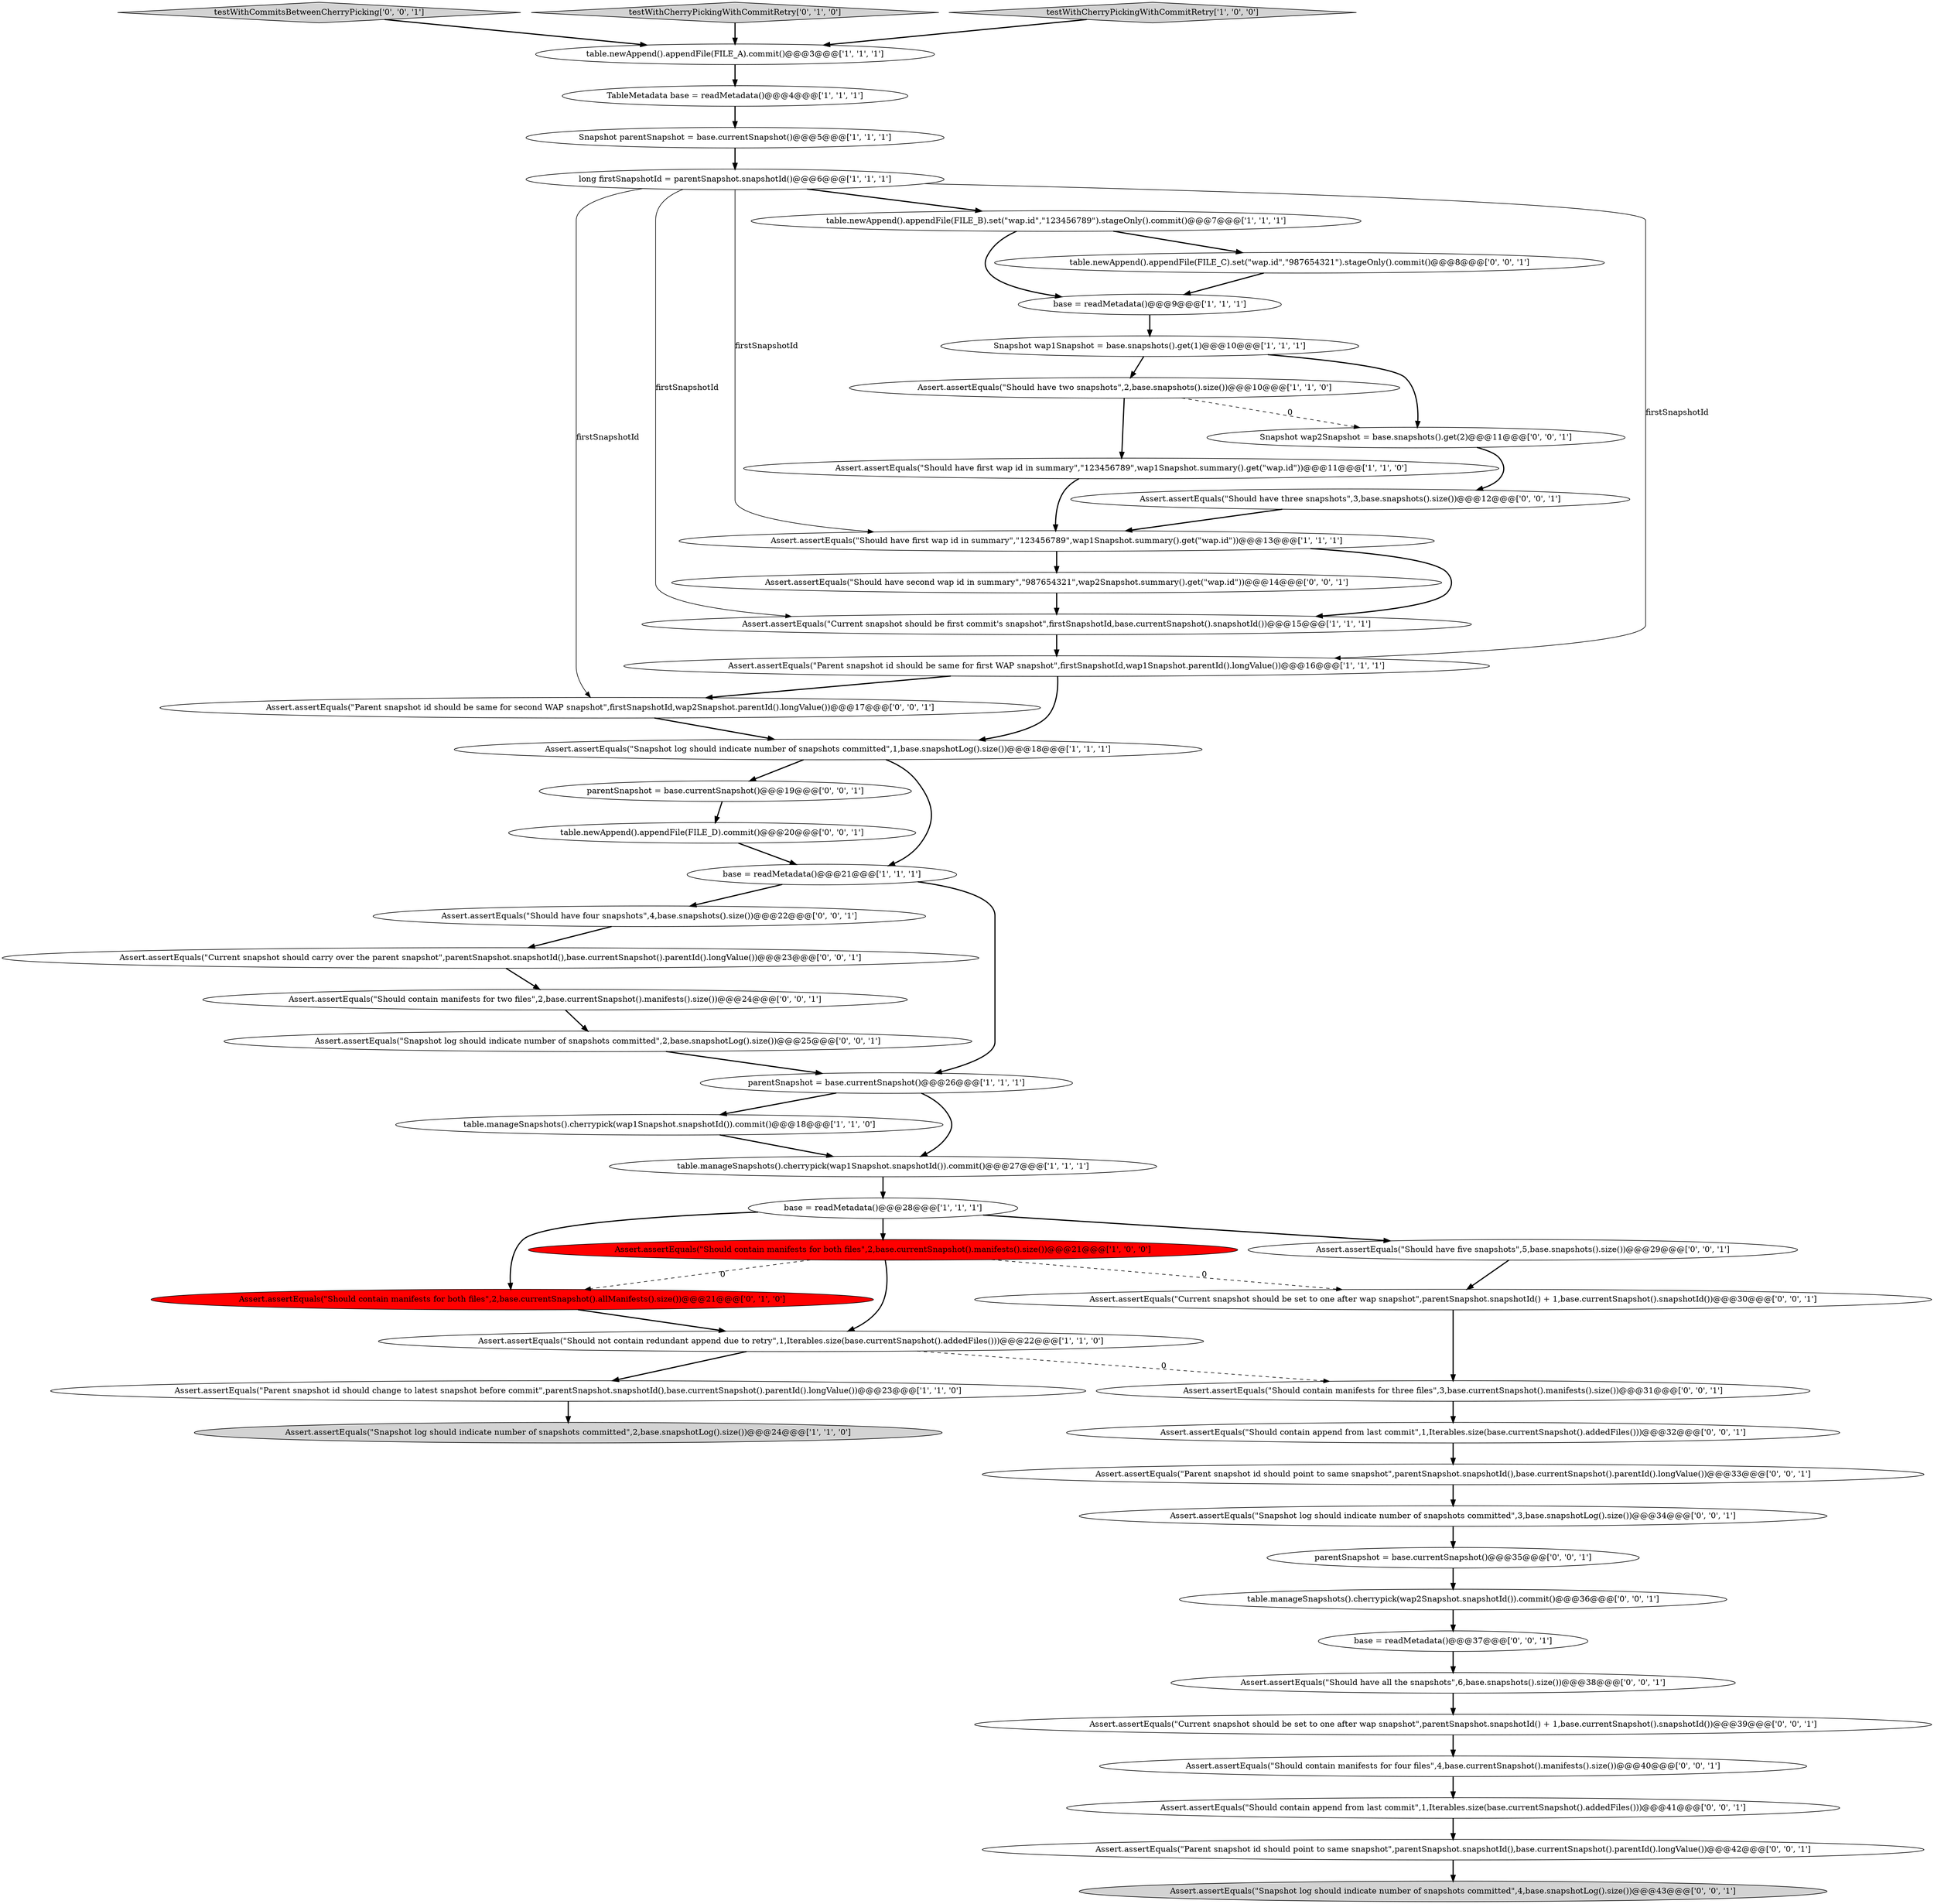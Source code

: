digraph {
39 [style = filled, label = "Assert.assertEquals(\"Should contain manifests for two files\",2,base.currentSnapshot().manifests().size())@@@24@@@['0', '0', '1']", fillcolor = white, shape = ellipse image = "AAA0AAABBB3BBB"];
34 [style = filled, label = "Assert.assertEquals(\"Should have second wap id in summary\",\"987654321\",wap2Snapshot.summary().get(\"wap.id\"))@@@14@@@['0', '0', '1']", fillcolor = white, shape = ellipse image = "AAA0AAABBB3BBB"];
48 [style = filled, label = "Assert.assertEquals(\"Should contain append from last commit\",1,Iterables.size(base.currentSnapshot().addedFiles()))@@@41@@@['0', '0', '1']", fillcolor = white, shape = ellipse image = "AAA0AAABBB3BBB"];
33 [style = filled, label = "testWithCommitsBetweenCherryPicking['0', '0', '1']", fillcolor = lightgray, shape = diamond image = "AAA0AAABBB3BBB"];
19 [style = filled, label = "base = readMetadata()@@@28@@@['1', '1', '1']", fillcolor = white, shape = ellipse image = "AAA0AAABBB1BBB"];
15 [style = filled, label = "Assert.assertEquals(\"Should have first wap id in summary\",\"123456789\",wap1Snapshot.summary().get(\"wap.id\"))@@@13@@@['1', '1', '1']", fillcolor = white, shape = ellipse image = "AAA0AAABBB1BBB"];
46 [style = filled, label = "Assert.assertEquals(\"Current snapshot should be set to one after wap snapshot\",parentSnapshot.snapshotId() + 1,base.currentSnapshot().snapshotId())@@@39@@@['0', '0', '1']", fillcolor = white, shape = ellipse image = "AAA0AAABBB3BBB"];
20 [style = filled, label = "Assert.assertEquals(\"Snapshot log should indicate number of snapshots committed\",2,base.snapshotLog().size())@@@24@@@['1', '1', '0']", fillcolor = lightgray, shape = ellipse image = "AAA0AAABBB1BBB"];
24 [style = filled, label = "Assert.assertEquals(\"Should contain manifests for both files\",2,base.currentSnapshot().allManifests().size())@@@21@@@['0', '1', '0']", fillcolor = red, shape = ellipse image = "AAA1AAABBB2BBB"];
18 [style = filled, label = "table.manageSnapshots().cherrypick(wap1Snapshot.snapshotId()).commit()@@@18@@@['1', '1', '0']", fillcolor = white, shape = ellipse image = "AAA0AAABBB1BBB"];
32 [style = filled, label = "Assert.assertEquals(\"Should have all the snapshots\",6,base.snapshots().size())@@@38@@@['0', '0', '1']", fillcolor = white, shape = ellipse image = "AAA0AAABBB3BBB"];
28 [style = filled, label = "Snapshot wap2Snapshot = base.snapshots().get(2)@@@11@@@['0', '0', '1']", fillcolor = white, shape = ellipse image = "AAA0AAABBB3BBB"];
7 [style = filled, label = "TableMetadata base = readMetadata()@@@4@@@['1', '1', '1']", fillcolor = white, shape = ellipse image = "AAA0AAABBB1BBB"];
29 [style = filled, label = "parentSnapshot = base.currentSnapshot()@@@19@@@['0', '0', '1']", fillcolor = white, shape = ellipse image = "AAA0AAABBB3BBB"];
40 [style = filled, label = "table.newAppend().appendFile(FILE_C).set(\"wap.id\",\"987654321\").stageOnly().commit()@@@8@@@['0', '0', '1']", fillcolor = white, shape = ellipse image = "AAA0AAABBB3BBB"];
0 [style = filled, label = "Assert.assertEquals(\"Should have two snapshots\",2,base.snapshots().size())@@@10@@@['1', '1', '0']", fillcolor = white, shape = ellipse image = "AAA0AAABBB1BBB"];
30 [style = filled, label = "Assert.assertEquals(\"Snapshot log should indicate number of snapshots committed\",4,base.snapshotLog().size())@@@43@@@['0', '0', '1']", fillcolor = lightgray, shape = ellipse image = "AAA0AAABBB3BBB"];
44 [style = filled, label = "Assert.assertEquals(\"Should contain append from last commit\",1,Iterables.size(base.currentSnapshot().addedFiles()))@@@32@@@['0', '0', '1']", fillcolor = white, shape = ellipse image = "AAA0AAABBB3BBB"];
23 [style = filled, label = "testWithCherryPickingWithCommitRetry['0', '1', '0']", fillcolor = lightgray, shape = diamond image = "AAA0AAABBB2BBB"];
21 [style = filled, label = "long firstSnapshotId = parentSnapshot.snapshotId()@@@6@@@['1', '1', '1']", fillcolor = white, shape = ellipse image = "AAA0AAABBB1BBB"];
1 [style = filled, label = "table.newAppend().appendFile(FILE_B).set(\"wap.id\",\"123456789\").stageOnly().commit()@@@7@@@['1', '1', '1']", fillcolor = white, shape = ellipse image = "AAA0AAABBB1BBB"];
9 [style = filled, label = "Assert.assertEquals(\"Should contain manifests for both files\",2,base.currentSnapshot().manifests().size())@@@21@@@['1', '0', '0']", fillcolor = red, shape = ellipse image = "AAA1AAABBB1BBB"];
4 [style = filled, label = "Snapshot wap1Snapshot = base.snapshots().get(1)@@@10@@@['1', '1', '1']", fillcolor = white, shape = ellipse image = "AAA0AAABBB1BBB"];
25 [style = filled, label = "table.newAppend().appendFile(FILE_D).commit()@@@20@@@['0', '0', '1']", fillcolor = white, shape = ellipse image = "AAA0AAABBB3BBB"];
38 [style = filled, label = "Assert.assertEquals(\"Snapshot log should indicate number of snapshots committed\",2,base.snapshotLog().size())@@@25@@@['0', '0', '1']", fillcolor = white, shape = ellipse image = "AAA0AAABBB3BBB"];
51 [style = filled, label = "Assert.assertEquals(\"Parent snapshot id should be same for second WAP snapshot\",firstSnapshotId,wap2Snapshot.parentId().longValue())@@@17@@@['0', '0', '1']", fillcolor = white, shape = ellipse image = "AAA0AAABBB3BBB"];
36 [style = filled, label = "Assert.assertEquals(\"Current snapshot should be set to one after wap snapshot\",parentSnapshot.snapshotId() + 1,base.currentSnapshot().snapshotId())@@@30@@@['0', '0', '1']", fillcolor = white, shape = ellipse image = "AAA0AAABBB3BBB"];
50 [style = filled, label = "Assert.assertEquals(\"Should have four snapshots\",4,base.snapshots().size())@@@22@@@['0', '0', '1']", fillcolor = white, shape = ellipse image = "AAA0AAABBB3BBB"];
3 [style = filled, label = "Assert.assertEquals(\"Parent snapshot id should change to latest snapshot before commit\",parentSnapshot.snapshotId(),base.currentSnapshot().parentId().longValue())@@@23@@@['1', '1', '0']", fillcolor = white, shape = ellipse image = "AAA0AAABBB1BBB"];
6 [style = filled, label = "Assert.assertEquals(\"Current snapshot should be first commit's snapshot\",firstSnapshotId,base.currentSnapshot().snapshotId())@@@15@@@['1', '1', '1']", fillcolor = white, shape = ellipse image = "AAA0AAABBB1BBB"];
11 [style = filled, label = "base = readMetadata()@@@21@@@['1', '1', '1']", fillcolor = white, shape = ellipse image = "AAA0AAABBB1BBB"];
45 [style = filled, label = "Assert.assertEquals(\"Current snapshot should carry over the parent snapshot\",parentSnapshot.snapshotId(),base.currentSnapshot().parentId().longValue())@@@23@@@['0', '0', '1']", fillcolor = white, shape = ellipse image = "AAA0AAABBB3BBB"];
16 [style = filled, label = "Assert.assertEquals(\"Parent snapshot id should be same for first WAP snapshot\",firstSnapshotId,wap1Snapshot.parentId().longValue())@@@16@@@['1', '1', '1']", fillcolor = white, shape = ellipse image = "AAA0AAABBB1BBB"];
10 [style = filled, label = "Snapshot parentSnapshot = base.currentSnapshot()@@@5@@@['1', '1', '1']", fillcolor = white, shape = ellipse image = "AAA0AAABBB1BBB"];
47 [style = filled, label = "Assert.assertEquals(\"Should have three snapshots\",3,base.snapshots().size())@@@12@@@['0', '0', '1']", fillcolor = white, shape = ellipse image = "AAA0AAABBB3BBB"];
12 [style = filled, label = "Assert.assertEquals(\"Should have first wap id in summary\",\"123456789\",wap1Snapshot.summary().get(\"wap.id\"))@@@11@@@['1', '1', '0']", fillcolor = white, shape = ellipse image = "AAA0AAABBB1BBB"];
8 [style = filled, label = "parentSnapshot = base.currentSnapshot()@@@26@@@['1', '1', '1']", fillcolor = white, shape = ellipse image = "AAA0AAABBB1BBB"];
2 [style = filled, label = "Assert.assertEquals(\"Snapshot log should indicate number of snapshots committed\",1,base.snapshotLog().size())@@@18@@@['1', '1', '1']", fillcolor = white, shape = ellipse image = "AAA0AAABBB1BBB"];
5 [style = filled, label = "base = readMetadata()@@@9@@@['1', '1', '1']", fillcolor = white, shape = ellipse image = "AAA0AAABBB1BBB"];
43 [style = filled, label = "parentSnapshot = base.currentSnapshot()@@@35@@@['0', '0', '1']", fillcolor = white, shape = ellipse image = "AAA0AAABBB3BBB"];
14 [style = filled, label = "testWithCherryPickingWithCommitRetry['1', '0', '0']", fillcolor = lightgray, shape = diamond image = "AAA0AAABBB1BBB"];
41 [style = filled, label = "Assert.assertEquals(\"Should contain manifests for three files\",3,base.currentSnapshot().manifests().size())@@@31@@@['0', '0', '1']", fillcolor = white, shape = ellipse image = "AAA0AAABBB3BBB"];
26 [style = filled, label = "table.manageSnapshots().cherrypick(wap2Snapshot.snapshotId()).commit()@@@36@@@['0', '0', '1']", fillcolor = white, shape = ellipse image = "AAA0AAABBB3BBB"];
27 [style = filled, label = "base = readMetadata()@@@37@@@['0', '0', '1']", fillcolor = white, shape = ellipse image = "AAA0AAABBB3BBB"];
13 [style = filled, label = "Assert.assertEquals(\"Should not contain redundant append due to retry\",1,Iterables.size(base.currentSnapshot().addedFiles()))@@@22@@@['1', '1', '0']", fillcolor = white, shape = ellipse image = "AAA0AAABBB1BBB"];
49 [style = filled, label = "Assert.assertEquals(\"Parent snapshot id should point to same snapshot\",parentSnapshot.snapshotId(),base.currentSnapshot().parentId().longValue())@@@33@@@['0', '0', '1']", fillcolor = white, shape = ellipse image = "AAA0AAABBB3BBB"];
42 [style = filled, label = "Assert.assertEquals(\"Snapshot log should indicate number of snapshots committed\",3,base.snapshotLog().size())@@@34@@@['0', '0', '1']", fillcolor = white, shape = ellipse image = "AAA0AAABBB3BBB"];
31 [style = filled, label = "Assert.assertEquals(\"Parent snapshot id should point to same snapshot\",parentSnapshot.snapshotId(),base.currentSnapshot().parentId().longValue())@@@42@@@['0', '0', '1']", fillcolor = white, shape = ellipse image = "AAA0AAABBB3BBB"];
37 [style = filled, label = "Assert.assertEquals(\"Should contain manifests for four files\",4,base.currentSnapshot().manifests().size())@@@40@@@['0', '0', '1']", fillcolor = white, shape = ellipse image = "AAA0AAABBB3BBB"];
17 [style = filled, label = "table.newAppend().appendFile(FILE_A).commit()@@@3@@@['1', '1', '1']", fillcolor = white, shape = ellipse image = "AAA0AAABBB1BBB"];
35 [style = filled, label = "Assert.assertEquals(\"Should have five snapshots\",5,base.snapshots().size())@@@29@@@['0', '0', '1']", fillcolor = white, shape = ellipse image = "AAA0AAABBB3BBB"];
22 [style = filled, label = "table.manageSnapshots().cherrypick(wap1Snapshot.snapshotId()).commit()@@@27@@@['1', '1', '1']", fillcolor = white, shape = ellipse image = "AAA0AAABBB1BBB"];
1->5 [style = bold, label=""];
9->36 [style = dashed, label="0"];
16->51 [style = bold, label=""];
49->42 [style = bold, label=""];
27->32 [style = bold, label=""];
47->15 [style = bold, label=""];
42->43 [style = bold, label=""];
32->46 [style = bold, label=""];
15->34 [style = bold, label=""];
36->41 [style = bold, label=""];
22->19 [style = bold, label=""];
9->24 [style = dashed, label="0"];
7->10 [style = bold, label=""];
1->40 [style = bold, label=""];
8->18 [style = bold, label=""];
21->6 [style = solid, label="firstSnapshotId"];
28->47 [style = bold, label=""];
0->12 [style = bold, label=""];
12->15 [style = bold, label=""];
29->25 [style = bold, label=""];
14->17 [style = bold, label=""];
15->6 [style = bold, label=""];
24->13 [style = bold, label=""];
10->21 [style = bold, label=""];
44->49 [style = bold, label=""];
43->26 [style = bold, label=""];
16->2 [style = bold, label=""];
0->28 [style = dashed, label="0"];
13->41 [style = dashed, label="0"];
46->37 [style = bold, label=""];
4->28 [style = bold, label=""];
4->0 [style = bold, label=""];
8->22 [style = bold, label=""];
19->24 [style = bold, label=""];
48->31 [style = bold, label=""];
17->7 [style = bold, label=""];
26->27 [style = bold, label=""];
3->20 [style = bold, label=""];
18->22 [style = bold, label=""];
13->3 [style = bold, label=""];
40->5 [style = bold, label=""];
19->9 [style = bold, label=""];
51->2 [style = bold, label=""];
6->16 [style = bold, label=""];
25->11 [style = bold, label=""];
21->15 [style = solid, label="firstSnapshotId"];
19->35 [style = bold, label=""];
37->48 [style = bold, label=""];
5->4 [style = bold, label=""];
21->1 [style = bold, label=""];
34->6 [style = bold, label=""];
50->45 [style = bold, label=""];
31->30 [style = bold, label=""];
21->16 [style = solid, label="firstSnapshotId"];
39->38 [style = bold, label=""];
11->50 [style = bold, label=""];
11->8 [style = bold, label=""];
23->17 [style = bold, label=""];
38->8 [style = bold, label=""];
35->36 [style = bold, label=""];
21->51 [style = solid, label="firstSnapshotId"];
2->29 [style = bold, label=""];
41->44 [style = bold, label=""];
2->11 [style = bold, label=""];
45->39 [style = bold, label=""];
33->17 [style = bold, label=""];
9->13 [style = bold, label=""];
}
